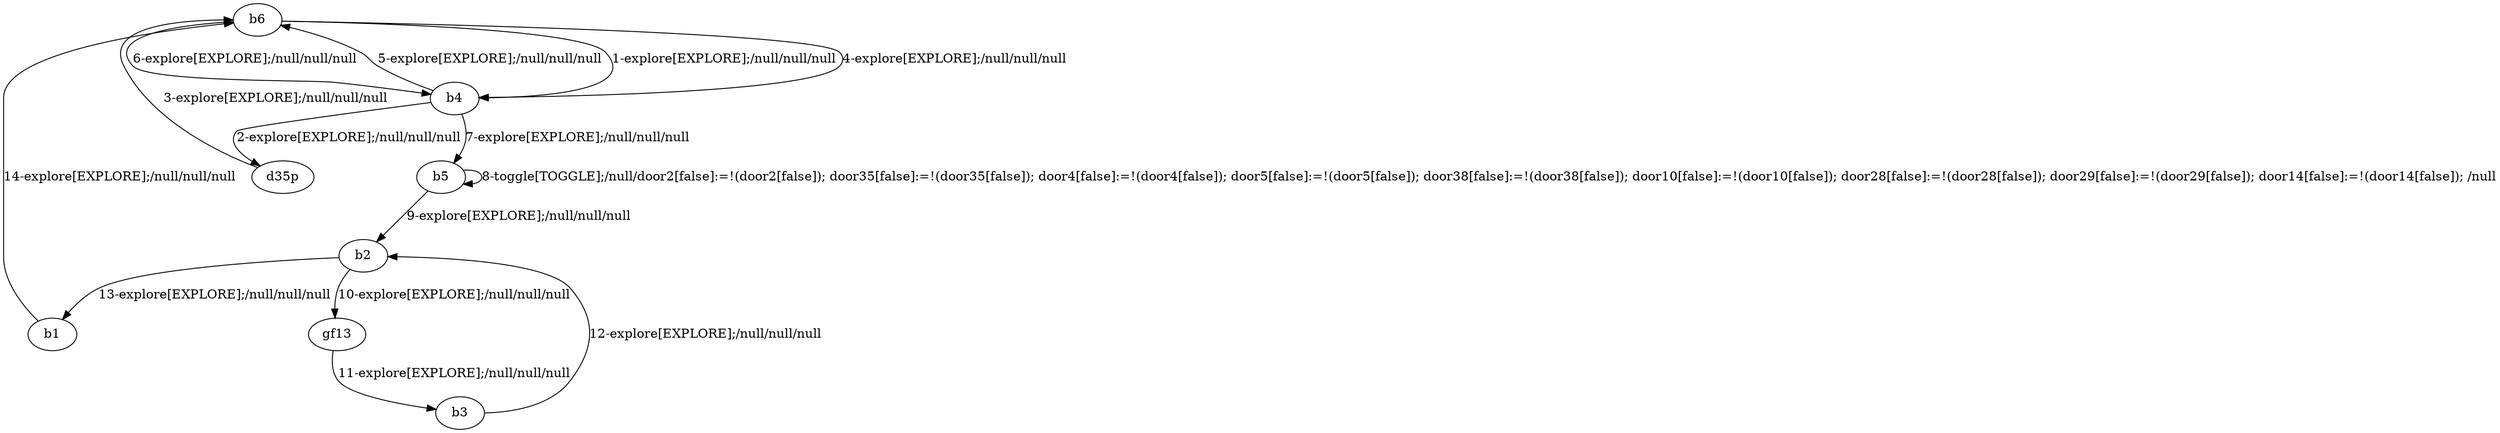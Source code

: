 # Total number of goals covered by this test: 1
# b5 --> b2

digraph g {
"b6" -> "b4" [label = "1-explore[EXPLORE];/null/null/null"];
"b4" -> "d35p" [label = "2-explore[EXPLORE];/null/null/null"];
"d35p" -> "b6" [label = "3-explore[EXPLORE];/null/null/null"];
"b6" -> "b4" [label = "4-explore[EXPLORE];/null/null/null"];
"b4" -> "b6" [label = "5-explore[EXPLORE];/null/null/null"];
"b6" -> "b4" [label = "6-explore[EXPLORE];/null/null/null"];
"b4" -> "b5" [label = "7-explore[EXPLORE];/null/null/null"];
"b5" -> "b5" [label = "8-toggle[TOGGLE];/null/door2[false]:=!(door2[false]); door35[false]:=!(door35[false]); door4[false]:=!(door4[false]); door5[false]:=!(door5[false]); door38[false]:=!(door38[false]); door10[false]:=!(door10[false]); door28[false]:=!(door28[false]); door29[false]:=!(door29[false]); door14[false]:=!(door14[false]); /null"];
"b5" -> "b2" [label = "9-explore[EXPLORE];/null/null/null"];
"b2" -> "gf13" [label = "10-explore[EXPLORE];/null/null/null"];
"gf13" -> "b3" [label = "11-explore[EXPLORE];/null/null/null"];
"b3" -> "b2" [label = "12-explore[EXPLORE];/null/null/null"];
"b2" -> "b1" [label = "13-explore[EXPLORE];/null/null/null"];
"b1" -> "b6" [label = "14-explore[EXPLORE];/null/null/null"];
}